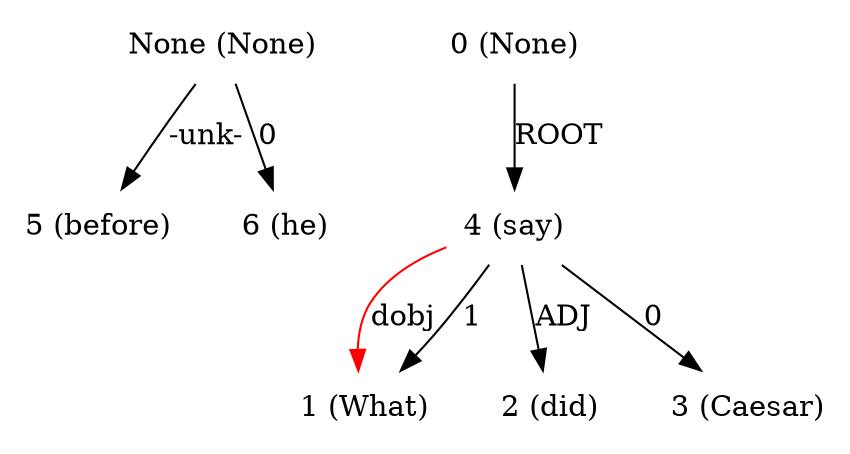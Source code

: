 digraph G{
edge [dir=forward]
node [shape=plaintext]

None [label="None (None)"]
None -> 5 [label="-unk-"]
None -> 6 [label="0"]
0 [label="0 (None)"]
0 -> 4 [label="ROOT"]
1 [label="1 (What)"]
4 -> 1 [label="dobj", color="red"]
2 [label="2 (did)"]
3 [label="3 (Caesar)"]
4 [label="4 (say)"]
4 -> 1 [label="1"]
4 -> 3 [label="0"]
4 -> 2 [label="ADJ"]
5 [label="5 (before)"]
6 [label="6 (he)"]
}
